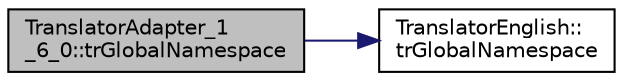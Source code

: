 digraph "TranslatorAdapter_1_6_0::trGlobalNamespace"
{
 // LATEX_PDF_SIZE
  edge [fontname="Helvetica",fontsize="10",labelfontname="Helvetica",labelfontsize="10"];
  node [fontname="Helvetica",fontsize="10",shape=record];
  rankdir="LR";
  Node1 [label="TranslatorAdapter_1\l_6_0::trGlobalNamespace",height=0.2,width=0.4,color="black", fillcolor="grey75", style="filled", fontcolor="black",tooltip=" "];
  Node1 -> Node2 [color="midnightblue",fontsize="10",style="solid",fontname="Helvetica"];
  Node2 [label="TranslatorEnglish::\ltrGlobalNamespace",height=0.2,width=0.4,color="black", fillcolor="white", style="filled",URL="$classTranslatorEnglish.html#a2e97b6bdf3dd38afa888dc2704161ef2",tooltip=" "];
}
